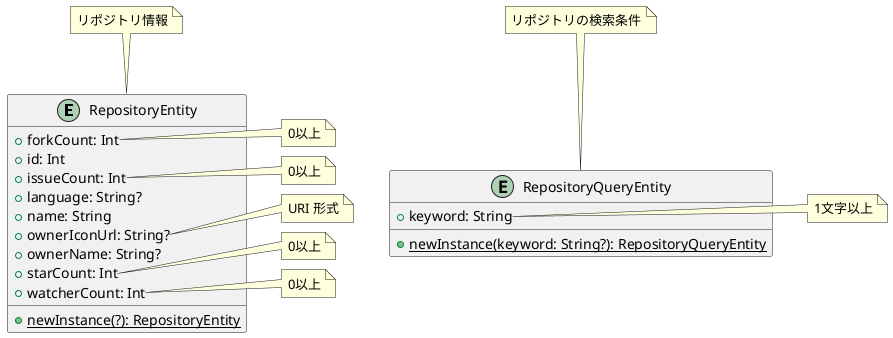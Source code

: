 @startuml

entity RepositoryEntity {
    +forkCount: Int
    +id: Int
    +issueCount: Int
    +language: String?
    +name: String
    +ownerIconUrl: String?
    +ownerName: String?
    +starCount: Int
    +watcherCount: Int

    +{static} newInstance(?): RepositoryEntity
}
note right of RepositoryEntity::forkCount
    0以上
end note
note right of RepositoryEntity::issueCount
    0以上
end note
note right of RepositoryEntity::ownerIconUrl
    URI 形式
end note
note right of RepositoryEntity::starCount
    0以上
end note
note right of RepositoryEntity::watcherCount
    0以上
end note
note top of RepositoryEntity : リポジトリ情報


entity RepositoryQueryEntity {
    +keyword: String

    +{static} newInstance(keyword: String?): RepositoryQueryEntity
}
note right of RepositoryQueryEntity::keyword
    1文字以上
end note
note top of RepositoryQueryEntity : リポジトリの検索条件

@enduml